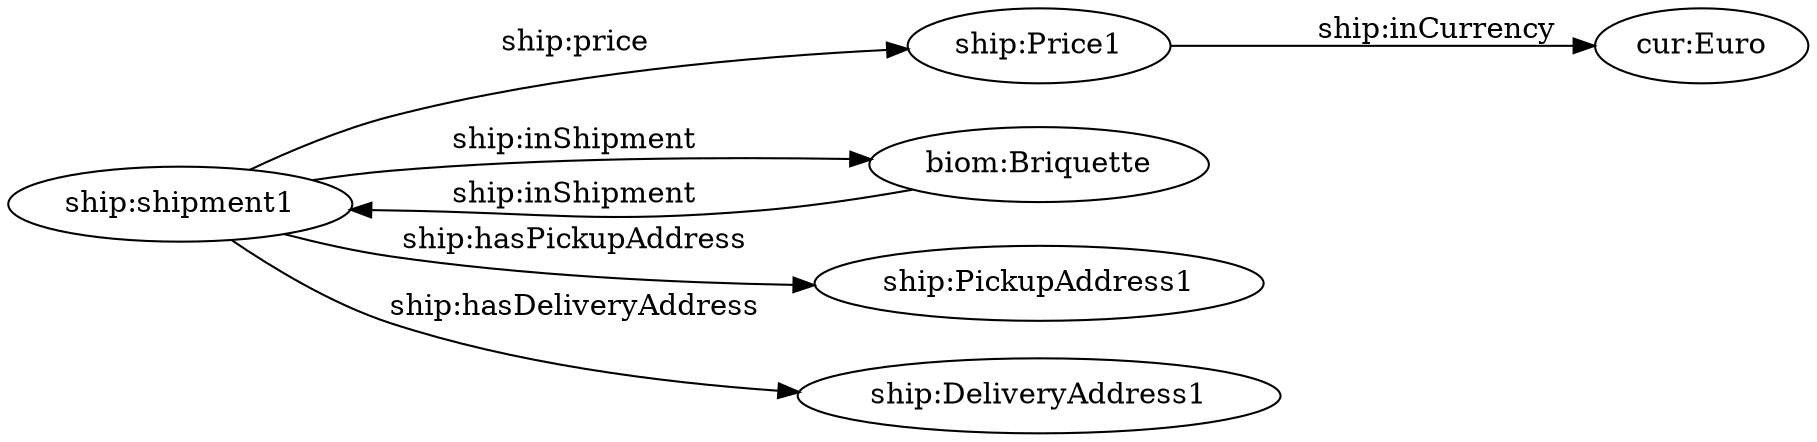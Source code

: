 digraph ar2dtool_diagram { 
rankdir=LR;
size="1501"
	"ship:shipment1" -> "ship:Price1" [ label = "ship:price" ];
	"ship:shipment1" -> "biom:Briquette" [ label = "ship:inShipment" ];
	"ship:shipment1" -> "ship:PickupAddress1" [ label = "ship:hasPickupAddress" ];
	"ship:shipment1" -> "ship:DeliveryAddress1" [ label = "ship:hasDeliveryAddress" ];
	"ship:Price1" -> "cur:Euro" [ label = "ship:inCurrency" ];
	"biom:Briquette" -> "ship:shipment1" [ label = "ship:inShipment" ];

}
